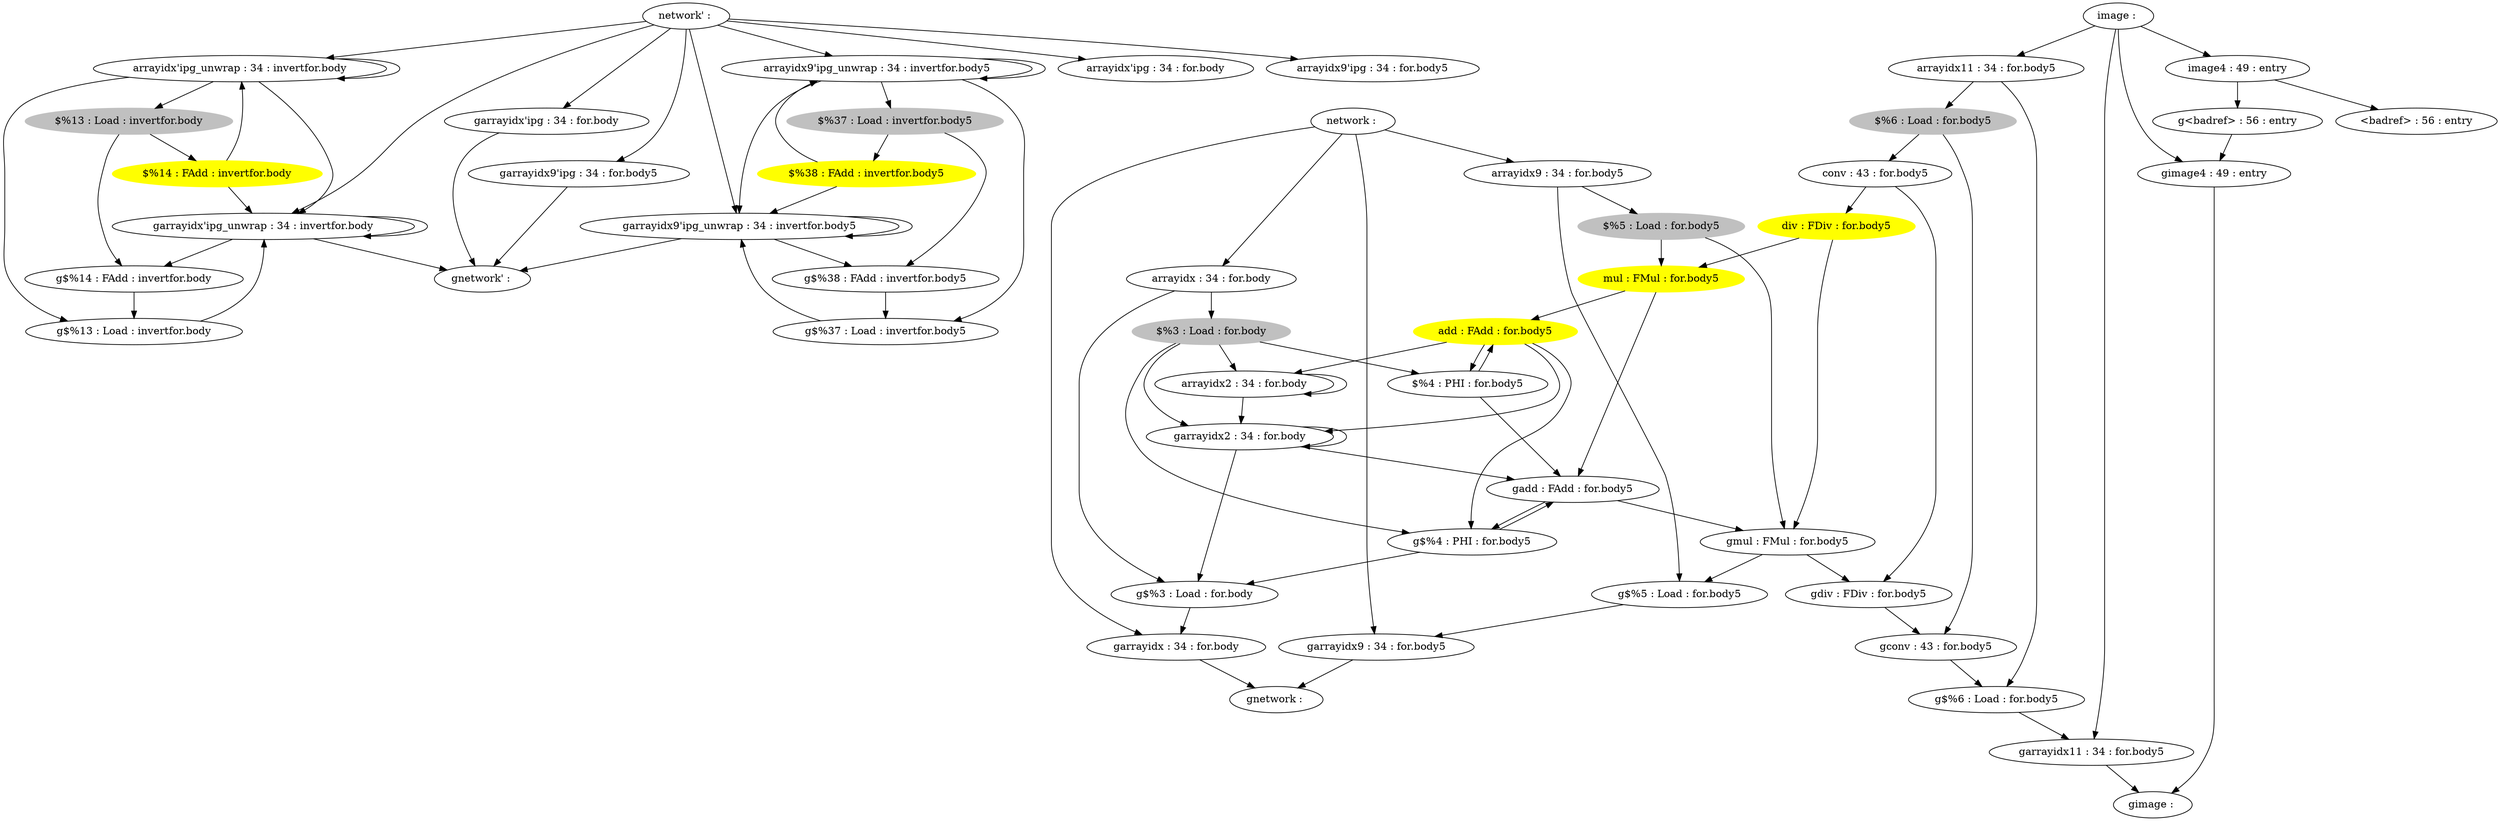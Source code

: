 digraph G {
	subgraph Forward {
		"arrayidx'ipg_unwrap : 34 : invertfor.body" -> "arrayidx'ipg_unwrap : 34 : invertfor.body" 
		"arrayidx'ipg_unwrap : 34 : invertfor.body" -> "$%13 : Load : invertfor.body" 
		"arrayidx11 : 34 : for.body5" -> "$%6 : Load : for.body5" 
		"arrayidx : 34 : for.body" -> "$%3 : Load : for.body" 
		"$%5 : Load : for.body5" [color = gray style=filled];
		"$%5 : Load : for.body5" -> "mul : FMul : for.body5" 
		"$%6 : Load : for.body5" [color = gray style=filled];
		"$%6 : Load : for.body5" -> "conv : 43 : for.body5" 
		"conv : 43 : for.body5" -> "div : FDiv : for.body5" 
		"div : FDiv : for.body5" [color = yellow style=filled];
		"div : FDiv : for.body5" -> "mul : FMul : for.body5" 
		"mul : FMul : for.body5" [color = yellow style=filled];
		"mul : FMul : for.body5" -> "add : FAdd : for.body5" 
		"add : FAdd : for.body5" [color = yellow style=filled];
		"add : FAdd : for.body5" -> "$%4 : PHI : for.body5" 
		"add : FAdd : for.body5" -> "arrayidx2 : 34 : for.body" 
		"image : " -> "arrayidx11 : 34 : for.body5" 
		"image : " -> "image4 : 49 : entry" 
		"network : " -> "arrayidx9 : 34 : for.body5" 
		"network : " -> "arrayidx : 34 : for.body" 
		"network' : " -> "arrayidx'ipg_unwrap : 34 : invertfor.body" 
		"network' : " -> "arrayidx'ipg : 34 : for.body" 
		"network' : " -> "arrayidx9'ipg : 34 : for.body5" 
		"network' : " -> "arrayidx9'ipg_unwrap : 34 : invertfor.body5" 
		"$%3 : Load : for.body" [color = gray style=filled];
		"$%3 : Load : for.body" -> "$%4 : PHI : for.body5" 
		"$%3 : Load : for.body" -> "arrayidx2 : 34 : for.body" 
		"arrayidx2 : 34 : for.body" -> "arrayidx2 : 34 : for.body" 
		"$%4 : PHI : for.body5" -> "add : FAdd : for.body5" 
		"arrayidx9 : 34 : for.body5" -> "$%5 : Load : for.body5" 
		"$%13 : Load : invertfor.body" [color = gray style=filled];
		"$%13 : Load : invertfor.body" -> "$%14 : FAdd : invertfor.body" 
		"$%14 : FAdd : invertfor.body" [color = yellow style=filled];
		"$%14 : FAdd : invertfor.body" -> "arrayidx'ipg_unwrap : 34 : invertfor.body" 
		"image4 : 49 : entry" -> "<badref> : 56 : entry" 
		"arrayidx9'ipg_unwrap : 34 : invertfor.body5" -> "$%37 : Load : invertfor.body5" 
		"arrayidx9'ipg_unwrap : 34 : invertfor.body5" -> "arrayidx9'ipg_unwrap : 34 : invertfor.body5" 
		"$%37 : Load : invertfor.body5" [color = gray style=filled];
		"$%37 : Load : invertfor.body5" -> "$%38 : FAdd : invertfor.body5" 
		"$%38 : FAdd : invertfor.body5" [color = yellow style=filled];
		"$%38 : FAdd : invertfor.body5" -> "arrayidx9'ipg_unwrap : 34 : invertfor.body5" 
	}
	subgraph Reverse {
		"garrayidx'ipg_unwrap : 34 : invertfor.body" -> "garrayidx'ipg_unwrap : 34 : invertfor.body"
		"arrayidx'ipg_unwrap : 34 : invertfor.body" -> "garrayidx'ipg_unwrap : 34 : invertfor.body"
		"garrayidx'ipg_unwrap : 34 : invertfor.body" -> "g$%14 : FAdd : invertfor.body"
		"$%14 : FAdd : invertfor.body" -> "garrayidx'ipg_unwrap : 34 : invertfor.body"
		"garrayidx'ipg_unwrap : 34 : invertfor.body" -> "gnetwork' : "
		"network' : " -> "garrayidx'ipg_unwrap : 34 : invertfor.body"
		"garrayidx11 : 34 : for.body5" -> "gimage : "
		"image : " -> "garrayidx11 : 34 : for.body5"
		"garrayidx : 34 : for.body" -> "gnetwork : "
		"network : " -> "garrayidx : 34 : for.body"
		"g$%5 : Load : for.body5" -> "garrayidx9 : 34 : for.body5"
		"arrayidx9 : 34 : for.body5" -> "g$%5 : Load : for.body5"
		"g$%6 : Load : for.body5" -> "garrayidx11 : 34 : for.body5"
		"arrayidx11 : 34 : for.body5" -> "g$%6 : Load : for.body5"
		"gconv : 43 : for.body5" -> "g$%6 : Load : for.body5"
		"$%6 : Load : for.body5" -> "gconv : 43 : for.body5"
		"gdiv : FDiv : for.body5" -> "gconv : 43 : for.body5"
		"conv : 43 : for.body5" -> "gdiv : FDiv : for.body5"
		"gmul : FMul : for.body5" -> "gdiv : FDiv : for.body5"
		"div : FDiv : for.body5" -> "gmul : FMul : for.body5"
		"gmul : FMul : for.body5" -> "g$%5 : Load : for.body5"
		"$%5 : Load : for.body5" -> "gmul : FMul : for.body5"
		"gadd : FAdd : for.body5" -> "g$%4 : PHI : for.body5"
		"$%4 : PHI : for.body5" -> "gadd : FAdd : for.body5"
		"gadd : FAdd : for.body5" -> "gmul : FMul : for.body5"
		"mul : FMul : for.body5" -> "gadd : FAdd : for.body5"
		"garrayidx'ipg : 34 : for.body" -> "gnetwork' : "
		"network' : " -> "garrayidx'ipg : 34 : for.body"
		"g$%3 : Load : for.body" -> "garrayidx : 34 : for.body"
		"arrayidx : 34 : for.body" -> "g$%3 : Load : for.body"
		"garrayidx2 : 34 : for.body" -> "g$%3 : Load : for.body"
		"$%3 : Load : for.body" -> "garrayidx2 : 34 : for.body"
		"garrayidx2 : 34 : for.body" -> "gadd : FAdd : for.body5"
		"add : FAdd : for.body5" -> "garrayidx2 : 34 : for.body"
		"garrayidx2 : 34 : for.body" -> "garrayidx2 : 34 : for.body"
		"arrayidx2 : 34 : for.body" -> "garrayidx2 : 34 : for.body"
		"g$%4 : PHI : for.body5" -> "g$%3 : Load : for.body"
		"$%3 : Load : for.body" -> "g$%4 : PHI : for.body5"
		"g$%4 : PHI : for.body5" -> "gadd : FAdd : for.body5"
		"add : FAdd : for.body5" -> "g$%4 : PHI : for.body5"
		"garrayidx9 : 34 : for.body5" -> "gnetwork : "
		"network : " -> "garrayidx9 : 34 : for.body5"
		"g$%13 : Load : invertfor.body" -> "garrayidx'ipg_unwrap : 34 : invertfor.body"
		"arrayidx'ipg_unwrap : 34 : invertfor.body" -> "g$%13 : Load : invertfor.body"
		"g$%14 : FAdd : invertfor.body" -> "g$%13 : Load : invertfor.body"
		"$%13 : Load : invertfor.body" -> "g$%14 : FAdd : invertfor.body"
		"g<badref> : 56 : entry" -> "gimage4 : 49 : entry"
		"image4 : 49 : entry" -> "g<badref> : 56 : entry"
		"gimage4 : 49 : entry" -> "gimage : "
		"image : " -> "gimage4 : 49 : entry"
		"garrayidx9'ipg : 34 : for.body5" -> "gnetwork' : "
		"network' : " -> "garrayidx9'ipg : 34 : for.body5"
		"garrayidx9'ipg_unwrap : 34 : invertfor.body5" -> "gnetwork' : "
		"network' : " -> "garrayidx9'ipg_unwrap : 34 : invertfor.body5"
		"garrayidx9'ipg_unwrap : 34 : invertfor.body5" -> "garrayidx9'ipg_unwrap : 34 : invertfor.body5"
		"arrayidx9'ipg_unwrap : 34 : invertfor.body5" -> "garrayidx9'ipg_unwrap : 34 : invertfor.body5"
		"garrayidx9'ipg_unwrap : 34 : invertfor.body5" -> "g$%38 : FAdd : invertfor.body5"
		"$%38 : FAdd : invertfor.body5" -> "garrayidx9'ipg_unwrap : 34 : invertfor.body5"
		"g$%37 : Load : invertfor.body5" -> "garrayidx9'ipg_unwrap : 34 : invertfor.body5"
		"arrayidx9'ipg_unwrap : 34 : invertfor.body5" -> "g$%37 : Load : invertfor.body5"
		"g$%38 : FAdd : invertfor.body5" -> "g$%37 : Load : invertfor.body5"
		"$%37 : Load : invertfor.body5" -> "g$%38 : FAdd : invertfor.body5"
	}
}
